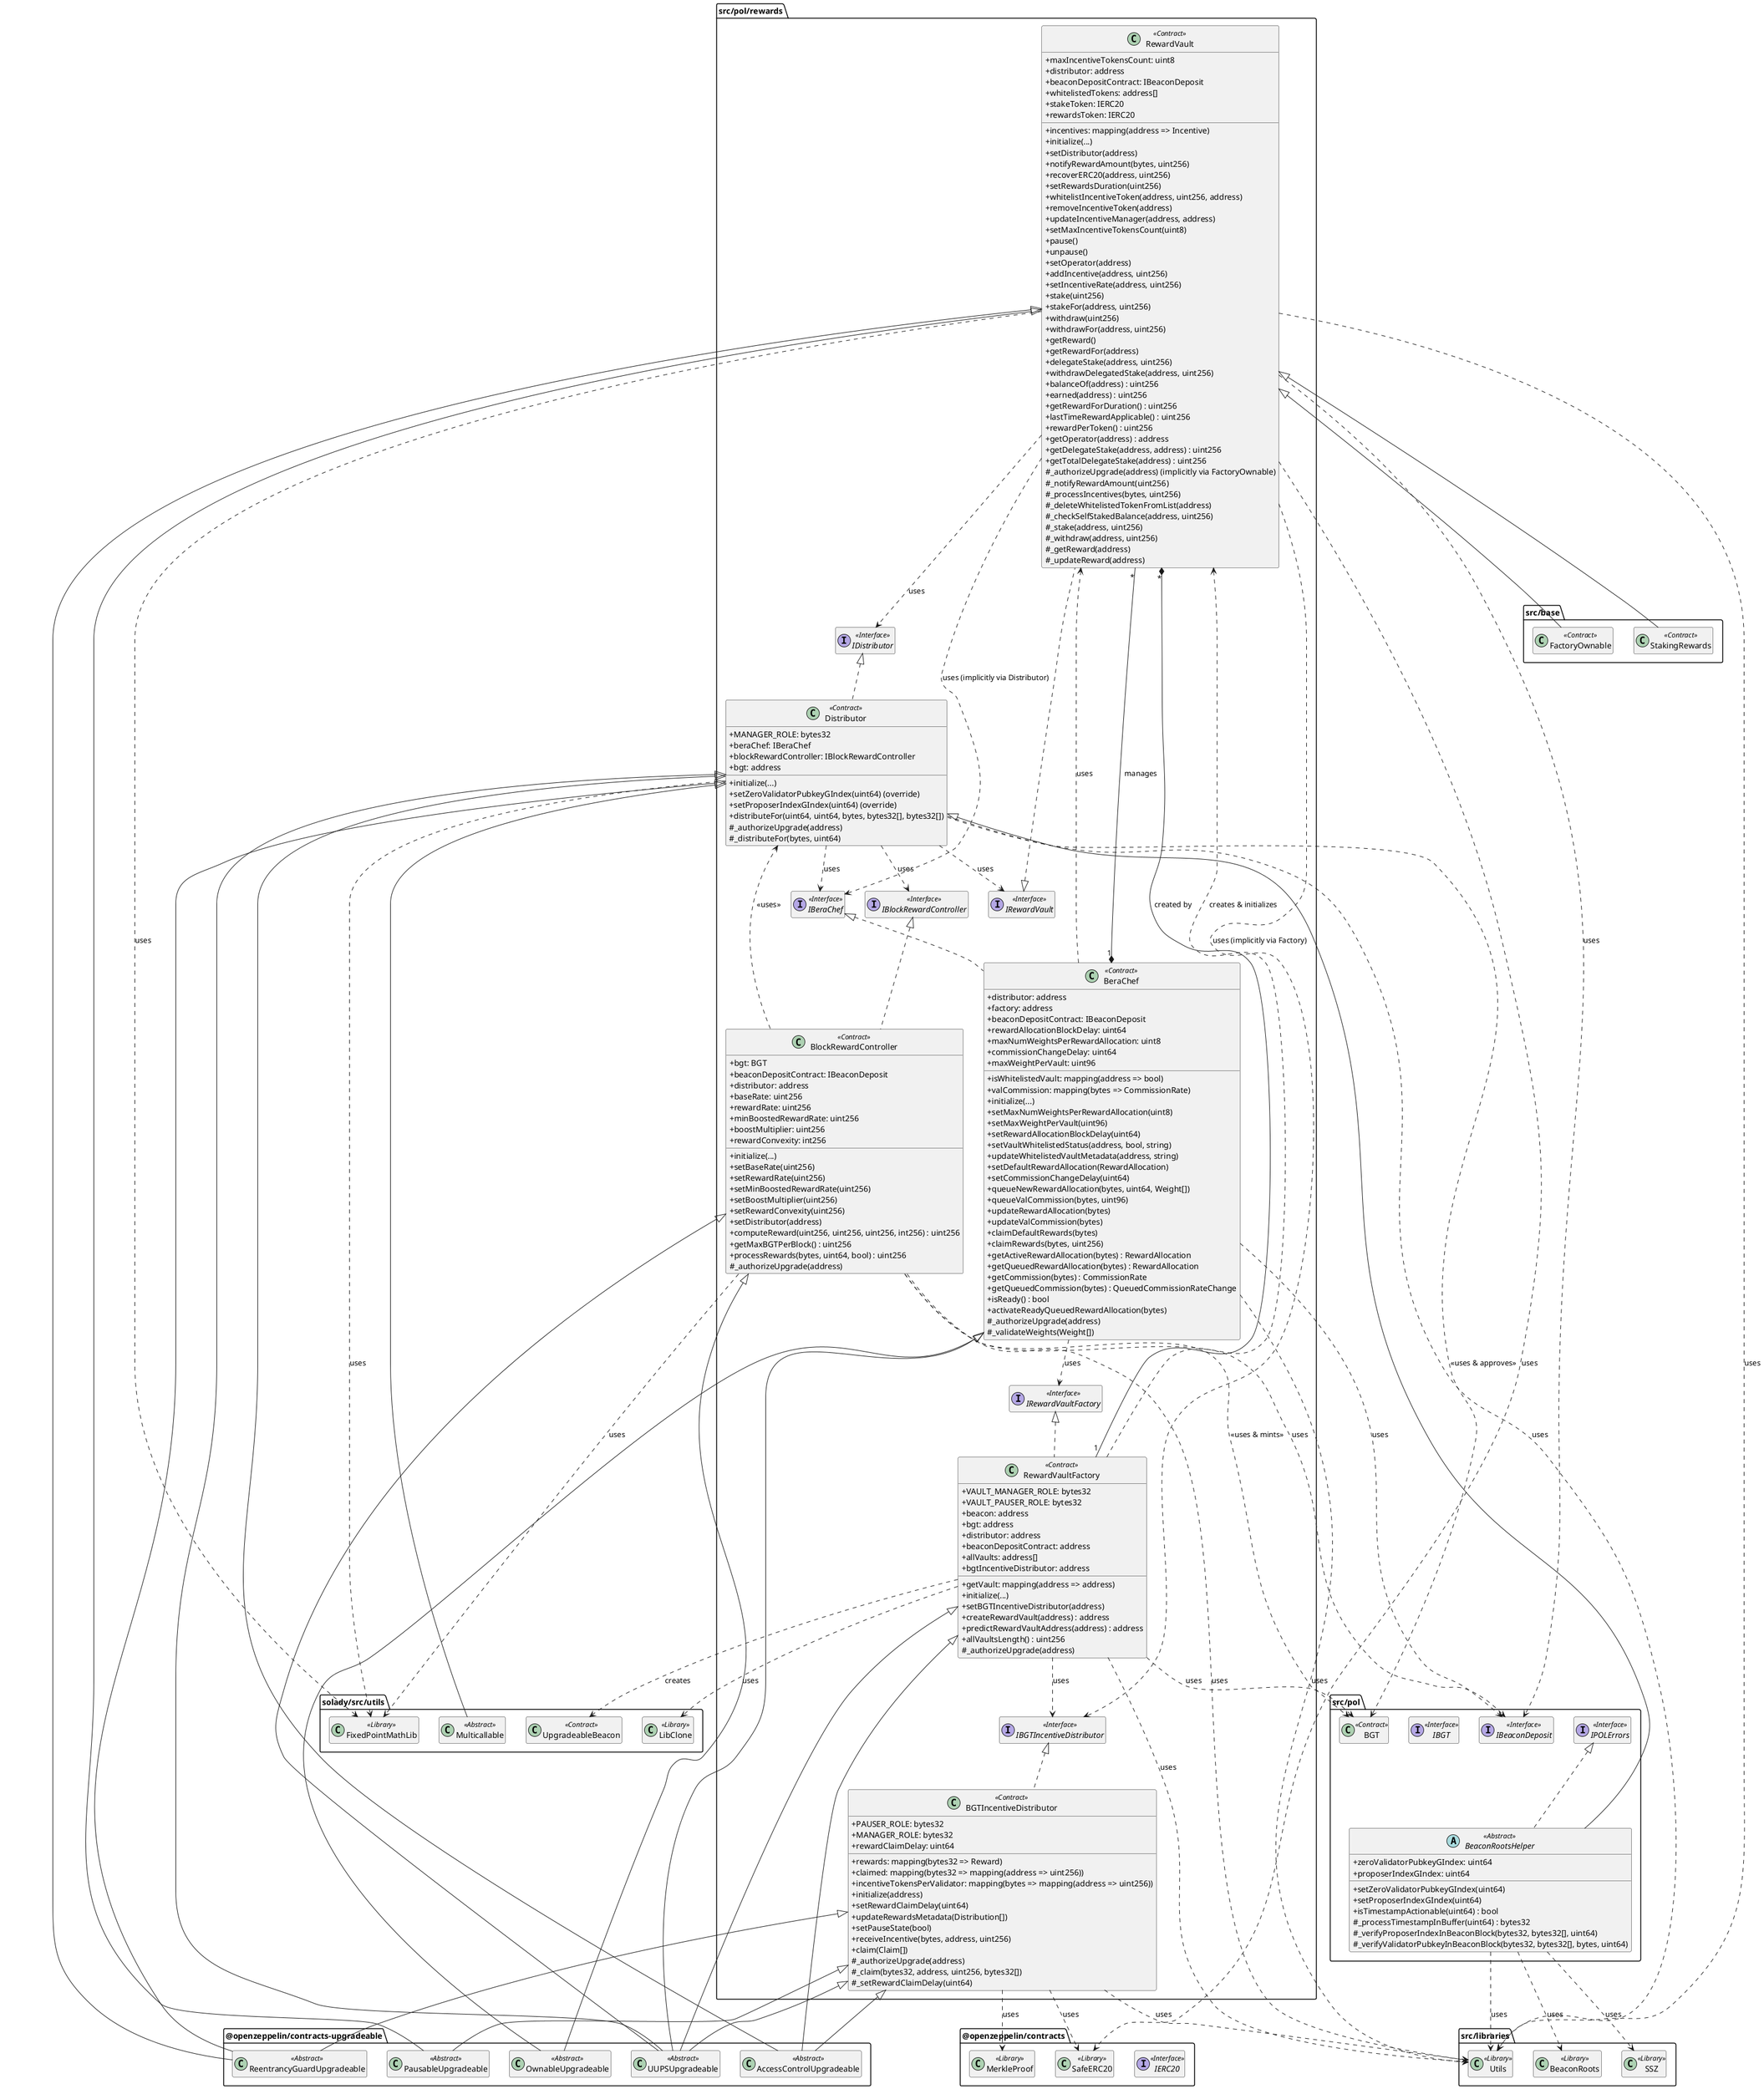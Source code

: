 @startuml POL_Rewards_Contracts
skinparam classAttributeIconSize 0
hide empty members

package "src/pol" {
    interface IBeaconDeposit <<Interface>>
    interface IBGT <<Interface>>
    interface IPOLErrors <<Interface>>

    abstract class BeaconRootsHelper <<Abstract>> {
        + zeroValidatorPubkeyGIndex: uint64
        + proposerIndexGIndex: uint64
        + setZeroValidatorPubkeyGIndex(uint64)
        + setProposerIndexGIndex(uint64)
        + isTimestampActionable(uint64) : bool
        # _processTimestampInBuffer(uint64) : bytes32
        # _verifyProposerIndexInBeaconBlock(bytes32, bytes32[], uint64)
        # _verifyValidatorPubkeyInBeaconBlock(bytes32, bytes32[], bytes, uint64)
    }

    class BGT <<Contract>>
}

package "src/pol/rewards" {
    interface IBeraChef <<Interface>>
    interface IBlockRewardController <<Interface>>
    interface IDistributor <<Interface>>
    interface IRewardVault <<Interface>>
    interface IRewardVaultFactory <<Interface>>
    interface IBGTIncentiveDistributor <<Interface>>

    class BeraChef <<Contract>> {
        + distributor: address
        + factory: address
        + beaconDepositContract: IBeaconDeposit
        + rewardAllocationBlockDelay: uint64
        + maxNumWeightsPerRewardAllocation: uint8
        + isWhitelistedVault: mapping(address => bool)
        + commissionChangeDelay: uint64
        + valCommission: mapping(bytes => CommissionRate)
        + maxWeightPerVault: uint96
        + initialize(...)
        + setMaxNumWeightsPerRewardAllocation(uint8)
        + setMaxWeightPerVault(uint96)
        + setRewardAllocationBlockDelay(uint64)
        + setVaultWhitelistedStatus(address, bool, string)
        + updateWhitelistedVaultMetadata(address, string)
        + setDefaultRewardAllocation(RewardAllocation)
        + setCommissionChangeDelay(uint64)
        + queueNewRewardAllocation(bytes, uint64, Weight[])
        + queueValCommission(bytes, uint96)
        + updateRewardAllocation(bytes)
        + updateValCommission(bytes)
        + claimDefaultRewards(bytes)
        + claimRewards(bytes, uint256)
        + getActiveRewardAllocation(bytes) : RewardAllocation
        + getQueuedRewardAllocation(bytes) : RewardAllocation
        + getCommission(bytes) : CommissionRate
        + getQueuedCommission(bytes) : QueuedCommissionRateChange
        + isReady() : bool
        + activateReadyQueuedRewardAllocation(bytes)
        # _authorizeUpgrade(address)
        # _validateWeights(Weight[])
    }

    class BlockRewardController <<Contract>> {
        + bgt: BGT
        + beaconDepositContract: IBeaconDeposit
        + distributor: address
        + baseRate: uint256
        + rewardRate: uint256
        + minBoostedRewardRate: uint256
        + boostMultiplier: uint256
        + rewardConvexity: int256
        + initialize(...)
        + setBaseRate(uint256)
        + setRewardRate(uint256)
        + setMinBoostedRewardRate(uint256)
        + setBoostMultiplier(uint256)
        + setRewardConvexity(uint256)
        + setDistributor(address)
        + computeReward(uint256, uint256, uint256, int256) : uint256
        + getMaxBGTPerBlock() : uint256
        + processRewards(bytes, uint64, bool) : uint256
        # _authorizeUpgrade(address)
    }

    class Distributor <<Contract>> {
        + MANAGER_ROLE: bytes32
        + beraChef: IBeraChef
        + blockRewardController: IBlockRewardController
        + bgt: address
        + initialize(...)
        + setZeroValidatorPubkeyGIndex(uint64) (override)
        + setProposerIndexGIndex(uint64) (override)
        + distributeFor(uint64, uint64, bytes, bytes32[], bytes32[])
        # _authorizeUpgrade(address)
        # _distributeFor(bytes, uint64)
    }

    class RewardVault <<Contract>> {
        + maxIncentiveTokensCount: uint8
        + distributor: address
        + beaconDepositContract: IBeaconDeposit
        + incentives: mapping(address => Incentive)
        + whitelistedTokens: address[]
        + stakeToken: IERC20
        + rewardsToken: IERC20
        + initialize(...)
        + setDistributor(address)
        + notifyRewardAmount(bytes, uint256)
        + recoverERC20(address, uint256)
        + setRewardsDuration(uint256)
        + whitelistIncentiveToken(address, uint256, address)
        + removeIncentiveToken(address)
        + updateIncentiveManager(address, address)
        + setMaxIncentiveTokensCount(uint8)
        + pause()
        + unpause()
        + setOperator(address)
        + addIncentive(address, uint256)
        + setIncentiveRate(address, uint256)
        + stake(uint256)
        + stakeFor(address, uint256)
        + withdraw(uint256)
        + withdrawFor(address, uint256)
        + getReward()
        + getRewardFor(address)
        + delegateStake(address, uint256)
        + withdrawDelegatedStake(address, uint256)
        + balanceOf(address) : uint256
        + earned(address) : uint256
        + getRewardForDuration() : uint256
        + lastTimeRewardApplicable() : uint256
        + rewardPerToken() : uint256
        + getOperator(address) : address
        + getDelegateStake(address, address) : uint256
        + getTotalDelegateStake(address) : uint256
        # _authorizeUpgrade(address) (implicitly via FactoryOwnable)
        # _notifyRewardAmount(uint256)
        # _processIncentives(bytes, uint256)
        # _deleteWhitelistedTokenFromList(address)
        # _checkSelfStakedBalance(address, uint256)
        # _stake(address, uint256)
        # _withdraw(address, uint256)
        # _getReward(address)
        # _updateReward(address)
    }

    class RewardVaultFactory <<Contract>> {
        + VAULT_MANAGER_ROLE: bytes32
        + VAULT_PAUSER_ROLE: bytes32
        + beacon: address
        + bgt: address
        + distributor: address
        + beaconDepositContract: address
        + getVault: mapping(address => address)
        + allVaults: address[]
        + bgtIncentiveDistributor: address
        + initialize(...)
        + setBGTIncentiveDistributor(address)
        + createRewardVault(address) : address
        + predictRewardVaultAddress(address) : address
        + allVaultsLength() : uint256
        # _authorizeUpgrade(address)
    }

     class BGTIncentiveDistributor <<Contract>> {
        + PAUSER_ROLE: bytes32
        + MANAGER_ROLE: bytes32
        + rewardClaimDelay: uint64
        + rewards: mapping(bytes32 => Reward)
        + claimed: mapping(bytes32 => mapping(address => uint256))
        + incentiveTokensPerValidator: mapping(bytes => mapping(address => uint256))
        + initialize(address)
        + setRewardClaimDelay(uint64)
        + updateRewardsMetadata(Distribution[])
        + setPauseState(bool)
        + receiveIncentive(bytes, address, uint256)
        + claim(Claim[])
        # _authorizeUpgrade(address)
        # _claim(bytes32, address, uint256, bytes32[])
        # _setRewardClaimDelay(uint64)
    }
}

package "src/base" {
    class FactoryOwnable <<Contract>>
    class StakingRewards <<Contract>>
}

package "src/libraries" {
    class Utils <<Library>>
    class BeaconRoots <<Library>>
    class SSZ <<Library>>
}

package "@openzeppelin/contracts-upgradeable" {
    class OwnableUpgradeable <<Abstract>>
    class UUPSUpgradeable <<Abstract>>
    class AccessControlUpgradeable <<Abstract>>
    class ReentrancyGuardUpgradeable <<Abstract>>
    class PausableUpgradeable <<Abstract>>
}

package "@openzeppelin/contracts" {
    interface IERC20 <<Interface>>
    class SafeERC20 <<Library>>
    class MerkleProof <<Library>>
}

package "solady/src/utils" {
    class FixedPointMathLib <<Library>>
    class Multicallable <<Abstract>>
    class LibClone <<Library>>
    class UpgradeableBeacon <<Contract>>
}

' 상속 & 인터페이스
BeaconRootsHelper .up.|> IPOLErrors
BeraChef .up.|> IBeraChef
BeraChef <|-- OwnableUpgradeable
BeraChef <|-- UUPSUpgradeable
BlockRewardController .up.|> IBlockRewardController
BlockRewardController <|-- OwnableUpgradeable
BlockRewardController <|-- UUPSUpgradeable
Distributor .up.|> IDistributor
Distributor <|-- BeaconRootsHelper
Distributor <|-- ReentrancyGuardUpgradeable
Distributor <|-- AccessControlUpgradeable
Distributor <|-- UUPSUpgradeable
Distributor <|-- Multicallable
RewardVault .up.|> IRewardVault
RewardVault <|-- PausableUpgradeable
RewardVault <|-- ReentrancyGuardUpgradeable
RewardVault <|-- FactoryOwnable
RewardVault <|-- StakingRewards
RewardVaultFactory .up.|> IRewardVaultFactory
RewardVaultFactory <|-- AccessControlUpgradeable
RewardVaultFactory <|-- UUPSUpgradeable
BGTIncentiveDistributor .up.|> IBGTIncentiveDistributor
BGTIncentiveDistributor <|-- AccessControlUpgradeable
BGTIncentiveDistributor <|-- ReentrancyGuardUpgradeable
BGTIncentiveDistributor <|-- PausableUpgradeable
BGTIncentiveDistributor <|-- UUPSUpgradeable

' 의존성
BeaconRootsHelper ..> BeaconRoots : uses
BeaconRootsHelper ..> SSZ : uses
BeaconRootsHelper ..> Utils : uses

BeraChef ..> Utils : uses
BeraChef ..> IBeaconDeposit : uses
BeraChef ..> IRewardVaultFactory : uses
BeraChef ..> RewardVault : uses
BeraChef "1" *-- "*" RewardVault : manages

BlockRewardController ..> Utils : uses
BlockRewardController ..> FixedPointMathLib : uses
BlockRewardController ..> IBeaconDeposit : uses
BlockRewardController ..> BGT : <<uses & mints>>
BlockRewardController ..> Distributor : <<uses>>

Distributor ..> Utils : uses
Distributor ..> FixedPointMathLib : uses
Distributor ..> IBeraChef : uses
Distributor ..> IBlockRewardController : uses
Distributor ..> IRewardVault : uses
Distributor ..> BGT : <<uses & approves>>

RewardVault ..> Utils : uses
RewardVault ..> SafeERC20 : uses
RewardVault ..> FixedPointMathLib : uses
RewardVault ..> IBeaconDeposit : uses
RewardVault ..> IBeraChef : uses (implicitly via Distributor)
RewardVault ..> IDistributor : uses
RewardVault ..> IBGTIncentiveDistributor : uses (implicitly via Factory)
RewardVault "*" *-- "1" RewardVaultFactory : created by

RewardVaultFactory ..> Utils : uses
RewardVaultFactory ..> LibClone : uses
RewardVaultFactory ..> UpgradeableBeacon : creates
RewardVaultFactory ..> RewardVault : creates & initializes
RewardVaultFactory ..> IBGTIncentiveDistributor : uses
RewardVaultFactory ..> BGT : uses

BGTIncentiveDistributor ..> Utils : uses
BGTIncentiveDistributor ..> SafeERC20 : uses
BGTIncentiveDistributor ..> MerkleProof : uses

@enduml 
